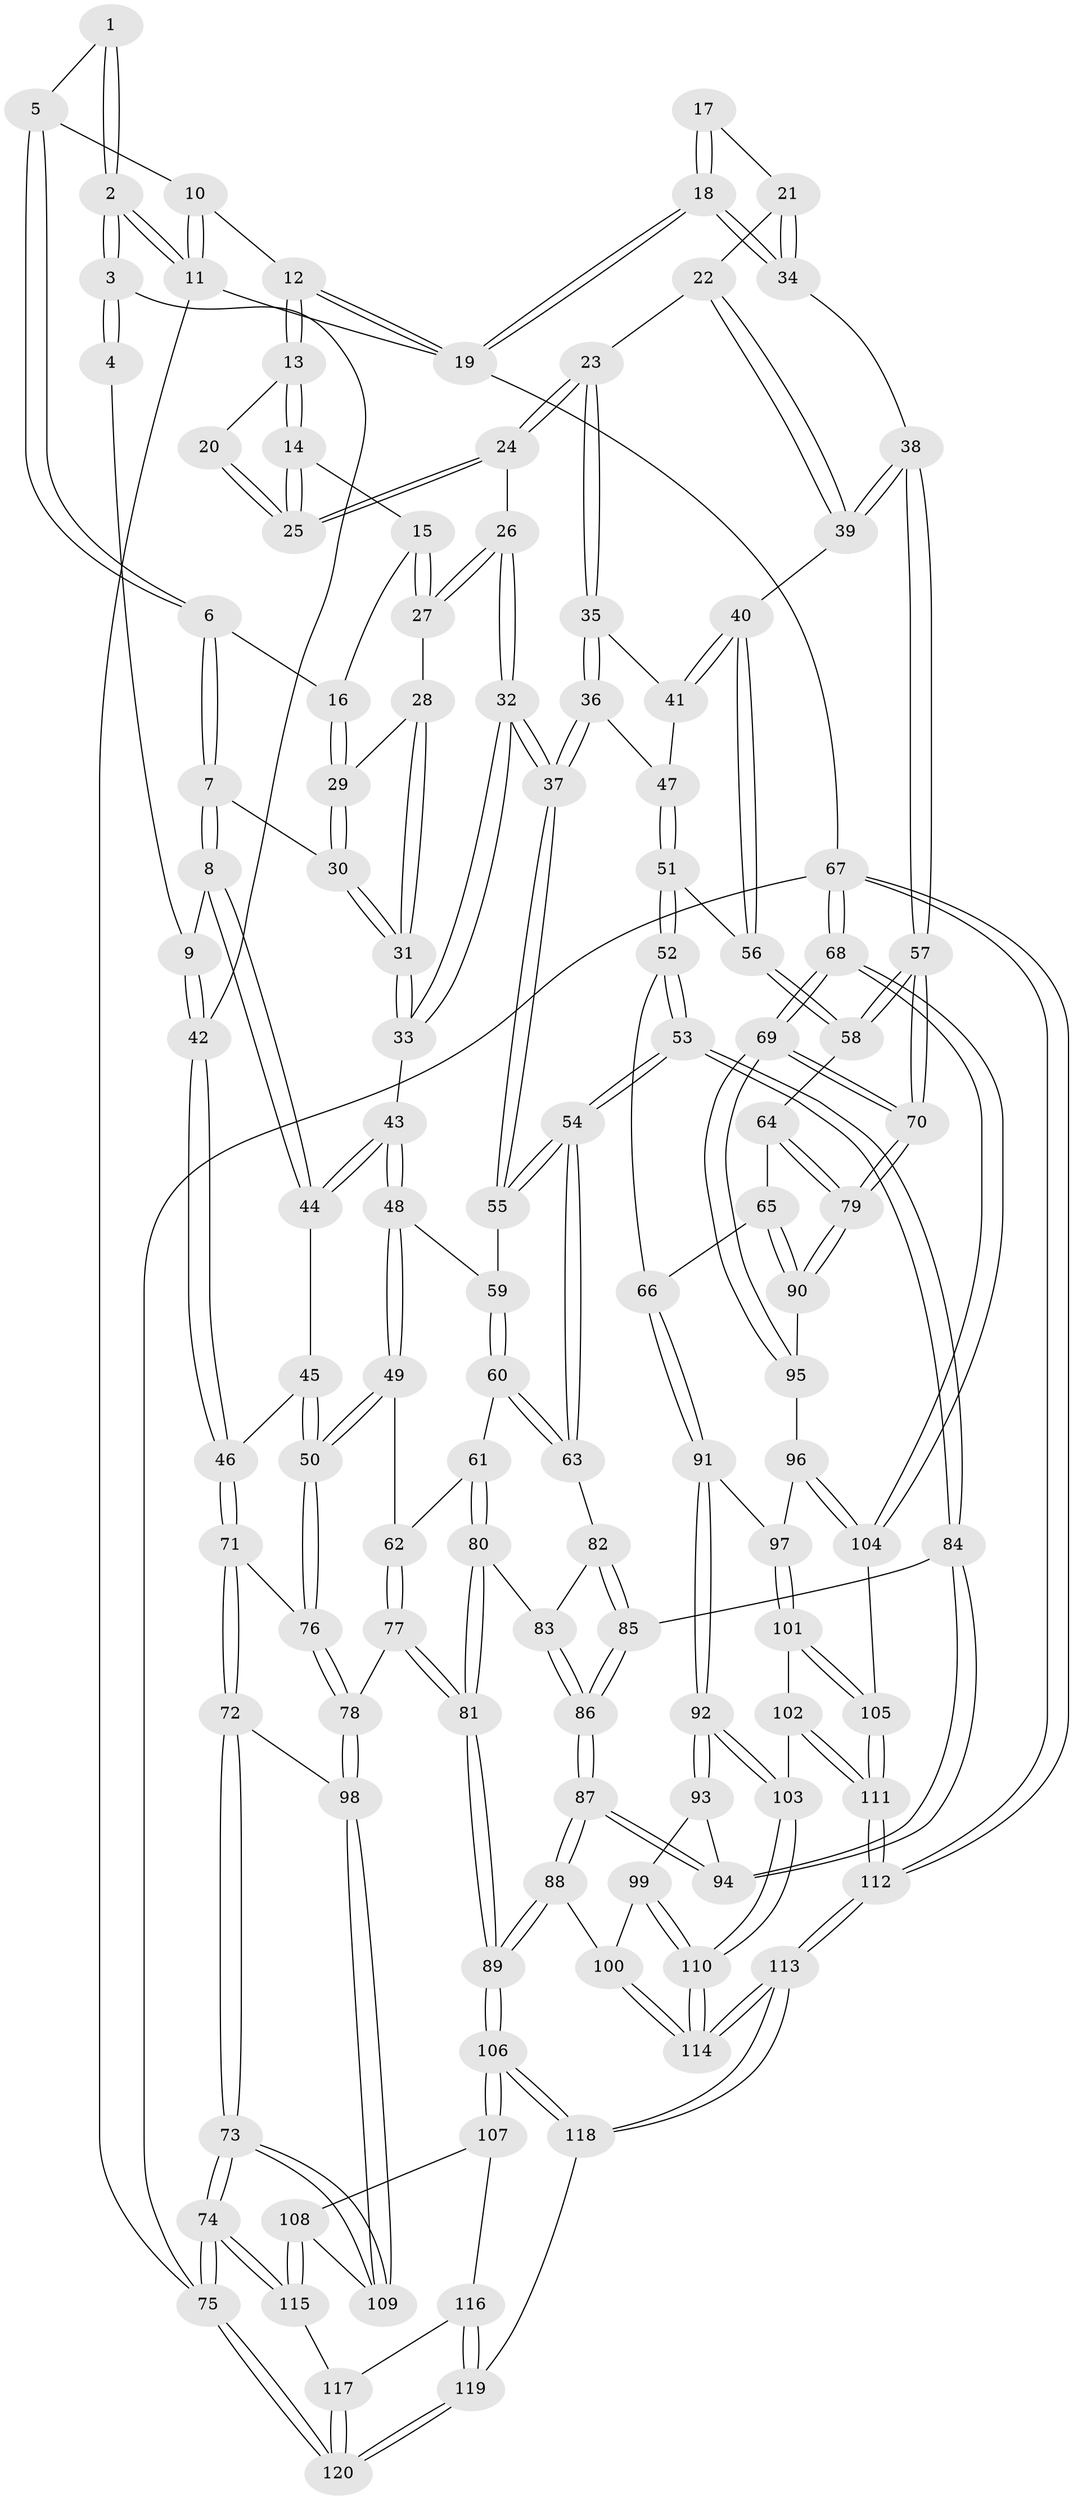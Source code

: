 // coarse degree distribution, {4: 0.38333333333333336, 3: 0.2, 5: 0.23333333333333334, 10: 0.016666666666666666, 6: 0.1, 9: 0.016666666666666666, 8: 0.03333333333333333, 7: 0.016666666666666666}
// Generated by graph-tools (version 1.1) at 2025/04/03/04/25 22:04:24]
// undirected, 120 vertices, 297 edges
graph export_dot {
graph [start="1"]
  node [color=gray90,style=filled];
  1 [pos="+0.165979720587743+0.05613143139404714"];
  2 [pos="+0+0"];
  3 [pos="+0+0.0809049259129823"];
  4 [pos="+0.15174531400439709+0.0704926293224051"];
  5 [pos="+0.24115542684830504+0.009442383810506008"];
  6 [pos="+0.25819448351232094+0.14475912294201515"];
  7 [pos="+0.21974178036895886+0.2628763615425328"];
  8 [pos="+0.19516048254065613+0.2731713407942978"];
  9 [pos="+0.13385331309344464+0.2556706149019713"];
  10 [pos="+0.3212476585709348+0"];
  11 [pos="+0+0"];
  12 [pos="+0.49964791895414973+0"];
  13 [pos="+0.5094115972906214+0"];
  14 [pos="+0.5095499315679494+0"];
  15 [pos="+0.4917785308685426+0"];
  16 [pos="+0.3922112407596929+0.11244162416672088"];
  17 [pos="+0.7952227471437721+0.06903567631915264"];
  18 [pos="+1+0"];
  19 [pos="+1+0"];
  20 [pos="+0.7783331422631454+0.07422578742806846"];
  21 [pos="+0.8057775538423353+0.2272489657382279"];
  22 [pos="+0.7636589111578409+0.2542584407889291"];
  23 [pos="+0.6875337914977885+0.24782568312081554"];
  24 [pos="+0.6723689490507457+0.22657117463357798"];
  25 [pos="+0.664925417276095+0.18117526224685115"];
  26 [pos="+0.5205833325572071+0.2383067284157025"];
  27 [pos="+0.48752213785242027+0.206493506426109"];
  28 [pos="+0.4227594451581858+0.22436573254303555"];
  29 [pos="+0.3822540860774806+0.1933175502922921"];
  30 [pos="+0.22266820126456174+0.26331354640851223"];
  31 [pos="+0.3991145291646049+0.3508815483667132"];
  32 [pos="+0.4602194287820509+0.4044091977463412"];
  33 [pos="+0.4307677082732743+0.3882483300278548"];
  34 [pos="+1+0.03962823187936318"];
  35 [pos="+0.6828608472957614+0.26056820867782754"];
  36 [pos="+0.5250674071637751+0.3913049521169312"];
  37 [pos="+0.46632690818402744+0.41158226461653147"];
  38 [pos="+1+0.24922628781984224"];
  39 [pos="+0.864918920620079+0.3989897461379788"];
  40 [pos="+0.8468656279888259+0.43554990631741164"];
  41 [pos="+0.6925026668787765+0.41028135839563484"];
  42 [pos="+0+0.24109051037138113"];
  43 [pos="+0.2601201741306309+0.4636547030916774"];
  44 [pos="+0.1979418896078112+0.3277236840776969"];
  45 [pos="+0.12780349500780455+0.449286327126882"];
  46 [pos="+0+0.25481014628681586"];
  47 [pos="+0.6771914802601936+0.4320712648621648"];
  48 [pos="+0.2539378328587907+0.4995264296221177"];
  49 [pos="+0.21333699399156153+0.5486849317259519"];
  50 [pos="+0.12777725059269537+0.5660366873295375"];
  51 [pos="+0.6721124504095555+0.4702644839872531"];
  52 [pos="+0.6293860906624853+0.5979691211243747"];
  53 [pos="+0.5765519013906691+0.6073486666097311"];
  54 [pos="+0.5594597899821255+0.5965419848581408"];
  55 [pos="+0.47236798027256166+0.46437116493016667"];
  56 [pos="+0.8465452133703788+0.4947524716409462"];
  57 [pos="+1+0.5299348001118958"];
  58 [pos="+0.8490421841139076+0.515360020023804"];
  59 [pos="+0.3676699545164853+0.5321966438228707"];
  60 [pos="+0.3622417031662076+0.5618352012440009"];
  61 [pos="+0.3303703919439438+0.6191260472164323"];
  62 [pos="+0.2704321130722376+0.6098143696177408"];
  63 [pos="+0.44509993854515606+0.6336617363652157"];
  64 [pos="+0.8312771552380773+0.5621250979230602"];
  65 [pos="+0.7921461118274844+0.6207019862592097"];
  66 [pos="+0.7296465700617433+0.6302582142900864"];
  67 [pos="+1+1"];
  68 [pos="+1+1"];
  69 [pos="+1+0.8581079902632403"];
  70 [pos="+1+0.6604433009320675"];
  71 [pos="+0+0.5657775309480303"];
  72 [pos="+0+0.5974675761964068"];
  73 [pos="+0+0.9142403901429587"];
  74 [pos="+0+1"];
  75 [pos="+0+1"];
  76 [pos="+0.11457255073671192+0.5755663717590828"];
  77 [pos="+0.23847152622323564+0.7634459130204764"];
  78 [pos="+0.17032470637519712+0.762877370534097"];
  79 [pos="+1+0.6607684024987303"];
  80 [pos="+0.3615626845352408+0.6599155168776204"];
  81 [pos="+0.2678168986954834+0.7748819778354193"];
  82 [pos="+0.4149045146079145+0.6516803158146469"];
  83 [pos="+0.368015139691997+0.6609734756837266"];
  84 [pos="+0.5600409067946875+0.6833144052335385"];
  85 [pos="+0.43245128288567536+0.7367517882877661"];
  86 [pos="+0.4057638499791173+0.7726206413497902"];
  87 [pos="+0.3811823852586483+0.8534134262701076"];
  88 [pos="+0.37361817662555286+0.8651493135511599"];
  89 [pos="+0.3652195325356268+0.8690449056108002"];
  90 [pos="+0.8614754741449653+0.6965180616722965"];
  91 [pos="+0.7192837053258863+0.7463136476014088"];
  92 [pos="+0.6560779785325604+0.8215102516662699"];
  93 [pos="+0.5824670360038359+0.780908856525858"];
  94 [pos="+0.5616067096575954+0.7332021683575596"];
  95 [pos="+0.8634006911666483+0.7551491380080061"];
  96 [pos="+0.8519655958127094+0.8009157931886228"];
  97 [pos="+0.7848478821512972+0.8140075028185503"];
  98 [pos="+0.13128902979278878+0.7961793199620119"];
  99 [pos="+0.5469385229125252+0.8438008257121209"];
  100 [pos="+0.48559303700828527+0.8868382299646641"];
  101 [pos="+0.7566595594286838+0.8476050919652627"];
  102 [pos="+0.7322289144458733+0.8598718296832122"];
  103 [pos="+0.6680317195995406+0.8507261555932483"];
  104 [pos="+0.8599638629277557+0.8161303026141148"];
  105 [pos="+0.8233097638671577+0.9207461694577471"];
  106 [pos="+0.32840971900058413+0.9770005330906647"];
  107 [pos="+0.215634067926484+0.9236567305874348"];
  108 [pos="+0.12317809841613031+0.8197080494506839"];
  109 [pos="+0.1228011114139867+0.8148673438846646"];
  110 [pos="+0.6340596562301775+0.9376898791938149"];
  111 [pos="+0.8253815369324639+1"];
  112 [pos="+0.8360467506283553+1"];
  113 [pos="+0.6652566065870049+1"];
  114 [pos="+0.6213853149349922+1"];
  115 [pos="+0.09720612387706289+0.9243434424180176"];
  116 [pos="+0.1406958012193915+0.9509979390311297"];
  117 [pos="+0.10110623087076655+0.9272044224202626"];
  118 [pos="+0.32303306567391044+1"];
  119 [pos="+0.31388966511483213+1"];
  120 [pos="+0.22142206089082017+1"];
  1 -- 2;
  1 -- 2;
  1 -- 5;
  2 -- 3;
  2 -- 3;
  2 -- 11;
  2 -- 11;
  3 -- 4;
  3 -- 4;
  3 -- 42;
  4 -- 9;
  5 -- 6;
  5 -- 6;
  5 -- 10;
  6 -- 7;
  6 -- 7;
  6 -- 16;
  7 -- 8;
  7 -- 8;
  7 -- 30;
  8 -- 9;
  8 -- 44;
  8 -- 44;
  9 -- 42;
  9 -- 42;
  10 -- 11;
  10 -- 11;
  10 -- 12;
  11 -- 19;
  11 -- 75;
  12 -- 13;
  12 -- 13;
  12 -- 19;
  12 -- 19;
  13 -- 14;
  13 -- 14;
  13 -- 20;
  14 -- 15;
  14 -- 25;
  14 -- 25;
  15 -- 16;
  15 -- 27;
  15 -- 27;
  16 -- 29;
  16 -- 29;
  17 -- 18;
  17 -- 18;
  17 -- 21;
  18 -- 19;
  18 -- 19;
  18 -- 34;
  18 -- 34;
  19 -- 67;
  20 -- 25;
  20 -- 25;
  21 -- 22;
  21 -- 34;
  21 -- 34;
  22 -- 23;
  22 -- 39;
  22 -- 39;
  23 -- 24;
  23 -- 24;
  23 -- 35;
  23 -- 35;
  24 -- 25;
  24 -- 25;
  24 -- 26;
  26 -- 27;
  26 -- 27;
  26 -- 32;
  26 -- 32;
  27 -- 28;
  28 -- 29;
  28 -- 31;
  28 -- 31;
  29 -- 30;
  29 -- 30;
  30 -- 31;
  30 -- 31;
  31 -- 33;
  31 -- 33;
  32 -- 33;
  32 -- 33;
  32 -- 37;
  32 -- 37;
  33 -- 43;
  34 -- 38;
  35 -- 36;
  35 -- 36;
  35 -- 41;
  36 -- 37;
  36 -- 37;
  36 -- 47;
  37 -- 55;
  37 -- 55;
  38 -- 39;
  38 -- 39;
  38 -- 57;
  38 -- 57;
  39 -- 40;
  40 -- 41;
  40 -- 41;
  40 -- 56;
  40 -- 56;
  41 -- 47;
  42 -- 46;
  42 -- 46;
  43 -- 44;
  43 -- 44;
  43 -- 48;
  43 -- 48;
  44 -- 45;
  45 -- 46;
  45 -- 50;
  45 -- 50;
  46 -- 71;
  46 -- 71;
  47 -- 51;
  47 -- 51;
  48 -- 49;
  48 -- 49;
  48 -- 59;
  49 -- 50;
  49 -- 50;
  49 -- 62;
  50 -- 76;
  50 -- 76;
  51 -- 52;
  51 -- 52;
  51 -- 56;
  52 -- 53;
  52 -- 53;
  52 -- 66;
  53 -- 54;
  53 -- 54;
  53 -- 84;
  53 -- 84;
  54 -- 55;
  54 -- 55;
  54 -- 63;
  54 -- 63;
  55 -- 59;
  56 -- 58;
  56 -- 58;
  57 -- 58;
  57 -- 58;
  57 -- 70;
  57 -- 70;
  58 -- 64;
  59 -- 60;
  59 -- 60;
  60 -- 61;
  60 -- 63;
  60 -- 63;
  61 -- 62;
  61 -- 80;
  61 -- 80;
  62 -- 77;
  62 -- 77;
  63 -- 82;
  64 -- 65;
  64 -- 79;
  64 -- 79;
  65 -- 66;
  65 -- 90;
  65 -- 90;
  66 -- 91;
  66 -- 91;
  67 -- 68;
  67 -- 68;
  67 -- 112;
  67 -- 112;
  67 -- 75;
  68 -- 69;
  68 -- 69;
  68 -- 104;
  68 -- 104;
  69 -- 70;
  69 -- 70;
  69 -- 95;
  69 -- 95;
  70 -- 79;
  70 -- 79;
  71 -- 72;
  71 -- 72;
  71 -- 76;
  72 -- 73;
  72 -- 73;
  72 -- 98;
  73 -- 74;
  73 -- 74;
  73 -- 109;
  73 -- 109;
  74 -- 75;
  74 -- 75;
  74 -- 115;
  74 -- 115;
  75 -- 120;
  75 -- 120;
  76 -- 78;
  76 -- 78;
  77 -- 78;
  77 -- 81;
  77 -- 81;
  78 -- 98;
  78 -- 98;
  79 -- 90;
  79 -- 90;
  80 -- 81;
  80 -- 81;
  80 -- 83;
  81 -- 89;
  81 -- 89;
  82 -- 83;
  82 -- 85;
  82 -- 85;
  83 -- 86;
  83 -- 86;
  84 -- 85;
  84 -- 94;
  84 -- 94;
  85 -- 86;
  85 -- 86;
  86 -- 87;
  86 -- 87;
  87 -- 88;
  87 -- 88;
  87 -- 94;
  87 -- 94;
  88 -- 89;
  88 -- 89;
  88 -- 100;
  89 -- 106;
  89 -- 106;
  90 -- 95;
  91 -- 92;
  91 -- 92;
  91 -- 97;
  92 -- 93;
  92 -- 93;
  92 -- 103;
  92 -- 103;
  93 -- 94;
  93 -- 99;
  95 -- 96;
  96 -- 97;
  96 -- 104;
  96 -- 104;
  97 -- 101;
  97 -- 101;
  98 -- 109;
  98 -- 109;
  99 -- 100;
  99 -- 110;
  99 -- 110;
  100 -- 114;
  100 -- 114;
  101 -- 102;
  101 -- 105;
  101 -- 105;
  102 -- 103;
  102 -- 111;
  102 -- 111;
  103 -- 110;
  103 -- 110;
  104 -- 105;
  105 -- 111;
  105 -- 111;
  106 -- 107;
  106 -- 107;
  106 -- 118;
  106 -- 118;
  107 -- 108;
  107 -- 116;
  108 -- 109;
  108 -- 115;
  108 -- 115;
  110 -- 114;
  110 -- 114;
  111 -- 112;
  111 -- 112;
  112 -- 113;
  112 -- 113;
  113 -- 114;
  113 -- 114;
  113 -- 118;
  113 -- 118;
  115 -- 117;
  116 -- 117;
  116 -- 119;
  116 -- 119;
  117 -- 120;
  117 -- 120;
  118 -- 119;
  119 -- 120;
  119 -- 120;
}
